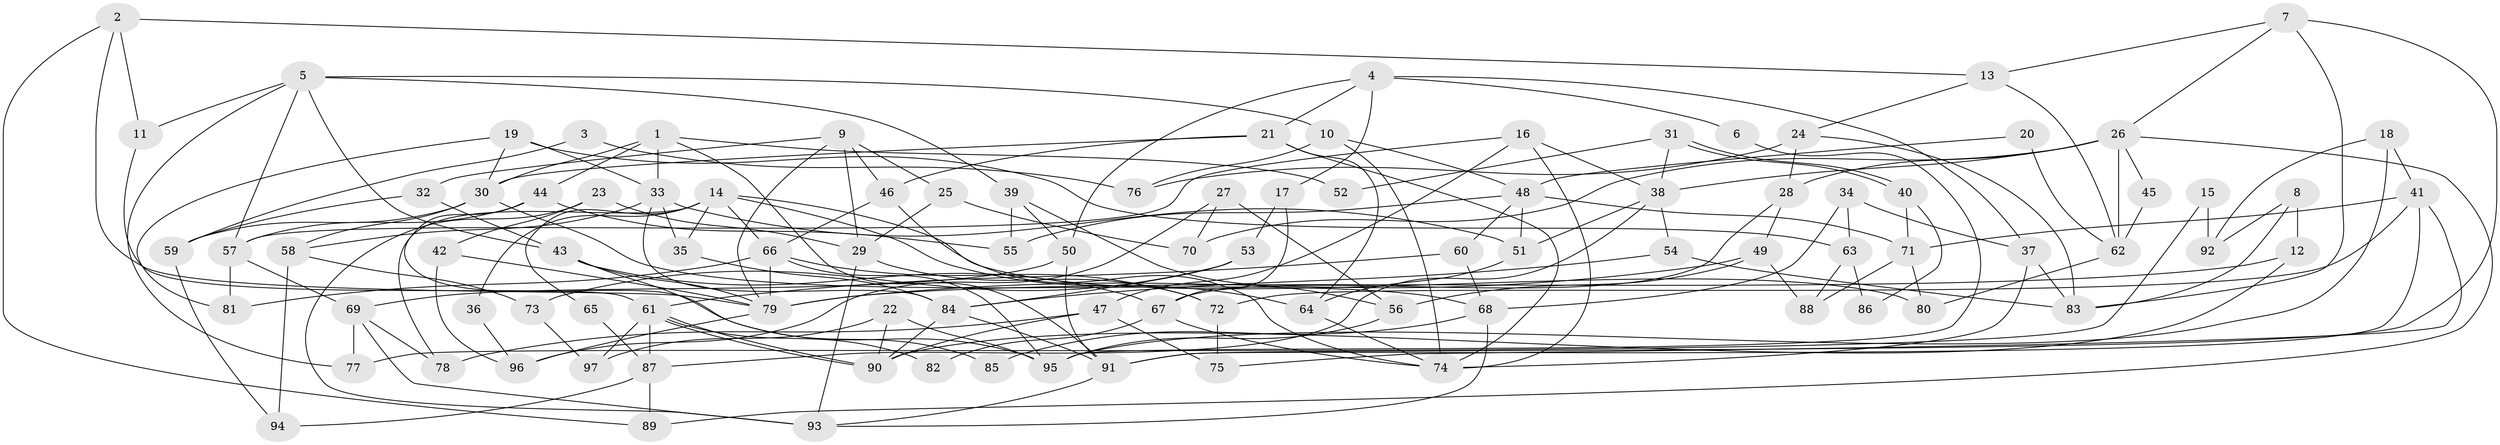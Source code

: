 // Generated by graph-tools (version 1.1) at 2025/50/03/09/25 03:50:13]
// undirected, 97 vertices, 194 edges
graph export_dot {
graph [start="1"]
  node [color=gray90,style=filled];
  1;
  2;
  3;
  4;
  5;
  6;
  7;
  8;
  9;
  10;
  11;
  12;
  13;
  14;
  15;
  16;
  17;
  18;
  19;
  20;
  21;
  22;
  23;
  24;
  25;
  26;
  27;
  28;
  29;
  30;
  31;
  32;
  33;
  34;
  35;
  36;
  37;
  38;
  39;
  40;
  41;
  42;
  43;
  44;
  45;
  46;
  47;
  48;
  49;
  50;
  51;
  52;
  53;
  54;
  55;
  56;
  57;
  58;
  59;
  60;
  61;
  62;
  63;
  64;
  65;
  66;
  67;
  68;
  69;
  70;
  71;
  72;
  73;
  74;
  75;
  76;
  77;
  78;
  79;
  80;
  81;
  82;
  83;
  84;
  85;
  86;
  87;
  88;
  89;
  90;
  91;
  92;
  93;
  94;
  95;
  96;
  97;
  1 -- 33;
  1 -- 30;
  1 -- 44;
  1 -- 52;
  1 -- 91;
  2 -- 79;
  2 -- 13;
  2 -- 11;
  2 -- 89;
  3 -- 76;
  3 -- 59;
  4 -- 50;
  4 -- 21;
  4 -- 6;
  4 -- 17;
  4 -- 37;
  5 -- 10;
  5 -- 43;
  5 -- 11;
  5 -- 39;
  5 -- 57;
  5 -- 77;
  6 -- 95;
  7 -- 83;
  7 -- 91;
  7 -- 13;
  7 -- 26;
  8 -- 12;
  8 -- 83;
  8 -- 92;
  9 -- 29;
  9 -- 46;
  9 -- 25;
  9 -- 32;
  9 -- 79;
  10 -- 48;
  10 -- 74;
  10 -- 76;
  11 -- 61;
  12 -- 79;
  12 -- 90;
  13 -- 24;
  13 -- 62;
  14 -- 80;
  14 -- 35;
  14 -- 36;
  14 -- 64;
  14 -- 65;
  14 -- 66;
  14 -- 78;
  15 -- 77;
  15 -- 92;
  16 -- 47;
  16 -- 57;
  16 -- 38;
  16 -- 74;
  17 -- 67;
  17 -- 53;
  18 -- 95;
  18 -- 41;
  18 -- 92;
  19 -- 33;
  19 -- 81;
  19 -- 30;
  19 -- 63;
  20 -- 62;
  20 -- 48;
  21 -- 64;
  21 -- 74;
  21 -- 30;
  21 -- 46;
  22 -- 90;
  22 -- 95;
  22 -- 97;
  23 -- 29;
  23 -- 93;
  23 -- 42;
  24 -- 83;
  24 -- 28;
  24 -- 76;
  25 -- 70;
  25 -- 29;
  26 -- 89;
  26 -- 28;
  26 -- 38;
  26 -- 45;
  26 -- 62;
  26 -- 70;
  27 -- 56;
  27 -- 96;
  27 -- 70;
  28 -- 49;
  28 -- 67;
  29 -- 72;
  29 -- 93;
  30 -- 58;
  30 -- 59;
  30 -- 68;
  31 -- 38;
  31 -- 40;
  31 -- 40;
  31 -- 52;
  32 -- 43;
  32 -- 59;
  33 -- 58;
  33 -- 84;
  33 -- 35;
  33 -- 51;
  34 -- 68;
  34 -- 37;
  34 -- 63;
  35 -- 84;
  36 -- 96;
  37 -- 74;
  37 -- 83;
  38 -- 51;
  38 -- 54;
  38 -- 87;
  39 -- 55;
  39 -- 50;
  39 -- 56;
  40 -- 71;
  40 -- 86;
  41 -- 91;
  41 -- 72;
  41 -- 71;
  41 -- 75;
  42 -- 79;
  42 -- 96;
  43 -- 67;
  43 -- 79;
  43 -- 85;
  44 -- 95;
  44 -- 55;
  44 -- 57;
  45 -- 62;
  46 -- 74;
  46 -- 66;
  47 -- 78;
  47 -- 90;
  47 -- 75;
  48 -- 51;
  48 -- 60;
  48 -- 55;
  48 -- 71;
  49 -- 79;
  49 -- 88;
  49 -- 56;
  50 -- 91;
  50 -- 69;
  51 -- 64;
  53 -- 73;
  53 -- 84;
  54 -- 84;
  54 -- 83;
  56 -- 95;
  57 -- 69;
  57 -- 81;
  58 -- 94;
  58 -- 73;
  59 -- 94;
  60 -- 68;
  60 -- 61;
  61 -- 90;
  61 -- 90;
  61 -- 82;
  61 -- 87;
  61 -- 97;
  62 -- 80;
  63 -- 86;
  63 -- 88;
  64 -- 74;
  65 -- 87;
  66 -- 72;
  66 -- 79;
  66 -- 81;
  66 -- 95;
  67 -- 74;
  67 -- 82;
  68 -- 93;
  68 -- 85;
  69 -- 77;
  69 -- 78;
  69 -- 93;
  71 -- 80;
  71 -- 88;
  72 -- 75;
  73 -- 97;
  79 -- 96;
  84 -- 91;
  84 -- 90;
  87 -- 89;
  87 -- 94;
  91 -- 93;
}
